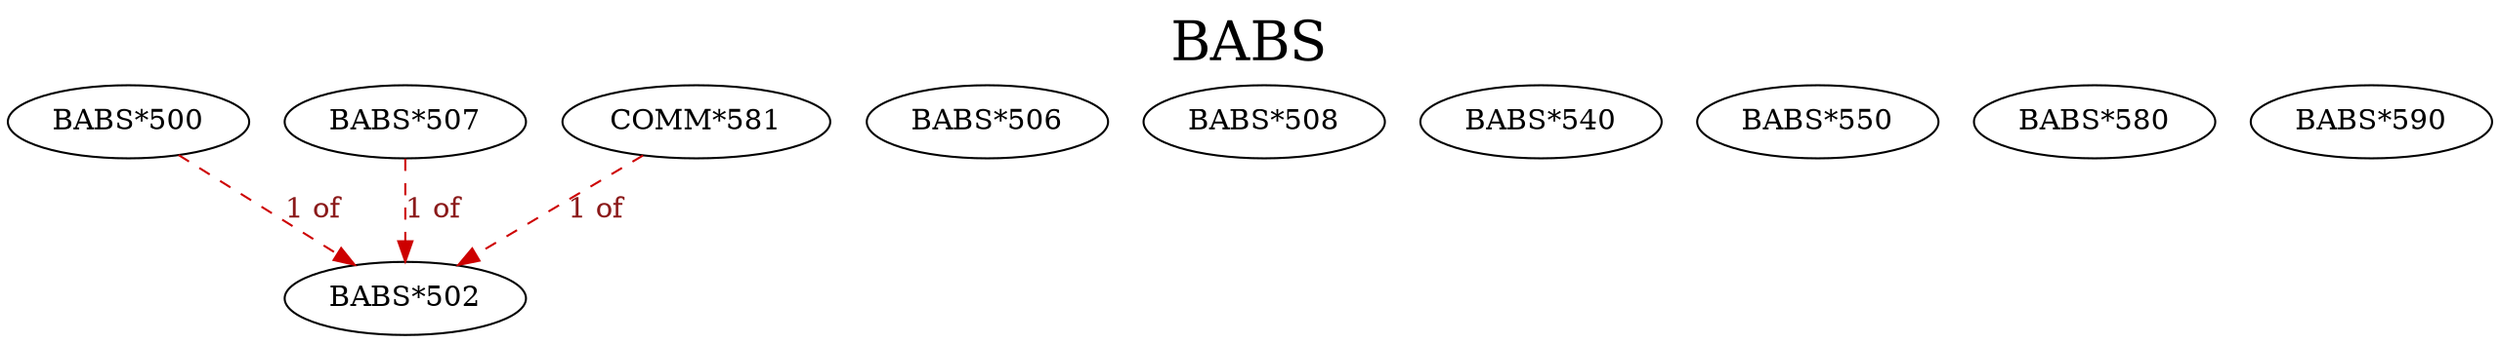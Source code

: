 digraph BABS {
labelloc = "t";
label = "BABS"
fontsize = 27;
"BABS*500"
"BABS*500" -> "BABS*502" [style=dashed] [label="1 of", fontcolor=firebrick4] [color=red3]
"BABS*507" -> "BABS*502" [style=dashed] [label="1 of", fontcolor=firebrick4] [color=red3]
"COMM*581" -> "BABS*502" [style=dashed] [label="1 of", fontcolor=firebrick4] [color=red3]
"BABS*506"
"BABS*508"
"BABS*540"
"BABS*550"
"BABS*580"
"BABS*590"
}

